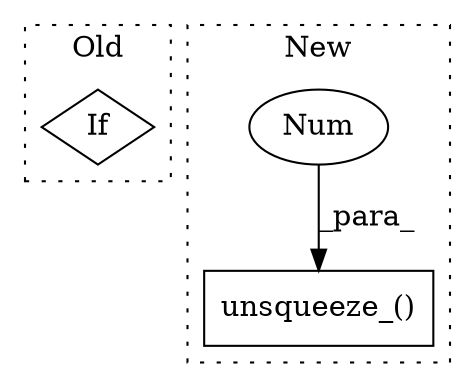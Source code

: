 digraph G {
subgraph cluster0 {
1 [label="If" a="96" s="3454" l="3" shape="diamond"];
label = "Old";
style="dotted";
}
subgraph cluster1 {
2 [label="unsqueeze_()" a="75" s="6692,6711" l="18,1" shape="box"];
3 [label="Num" a="76" s="6710" l="1" shape="ellipse"];
label = "New";
style="dotted";
}
3 -> 2 [label="_para_"];
}
